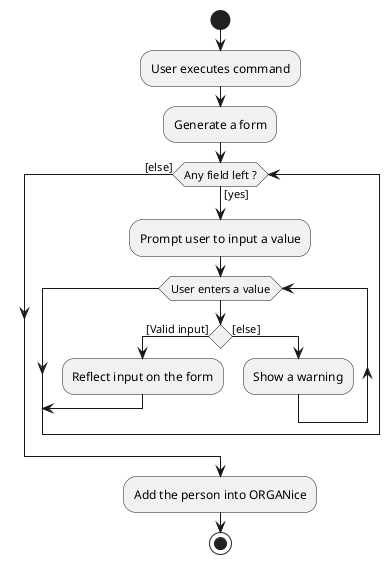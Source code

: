 @startuml
start
:User executes command;
:Generate a form;


'Since the beta syntax does not support placing the condition outside the
'diamond we place it as the true branch instead.

while (Any field left ?) is ([yes])
  :Prompt user to input a value;
  while (User enters a value)
    if () then ([Valid input])
        :Reflect input on the form;
        break
    else ([else])
        :Show a warning;
    endif
  endwhile

endwhile ([else])
:Add the person into ORGANice;
stop
@enduml
